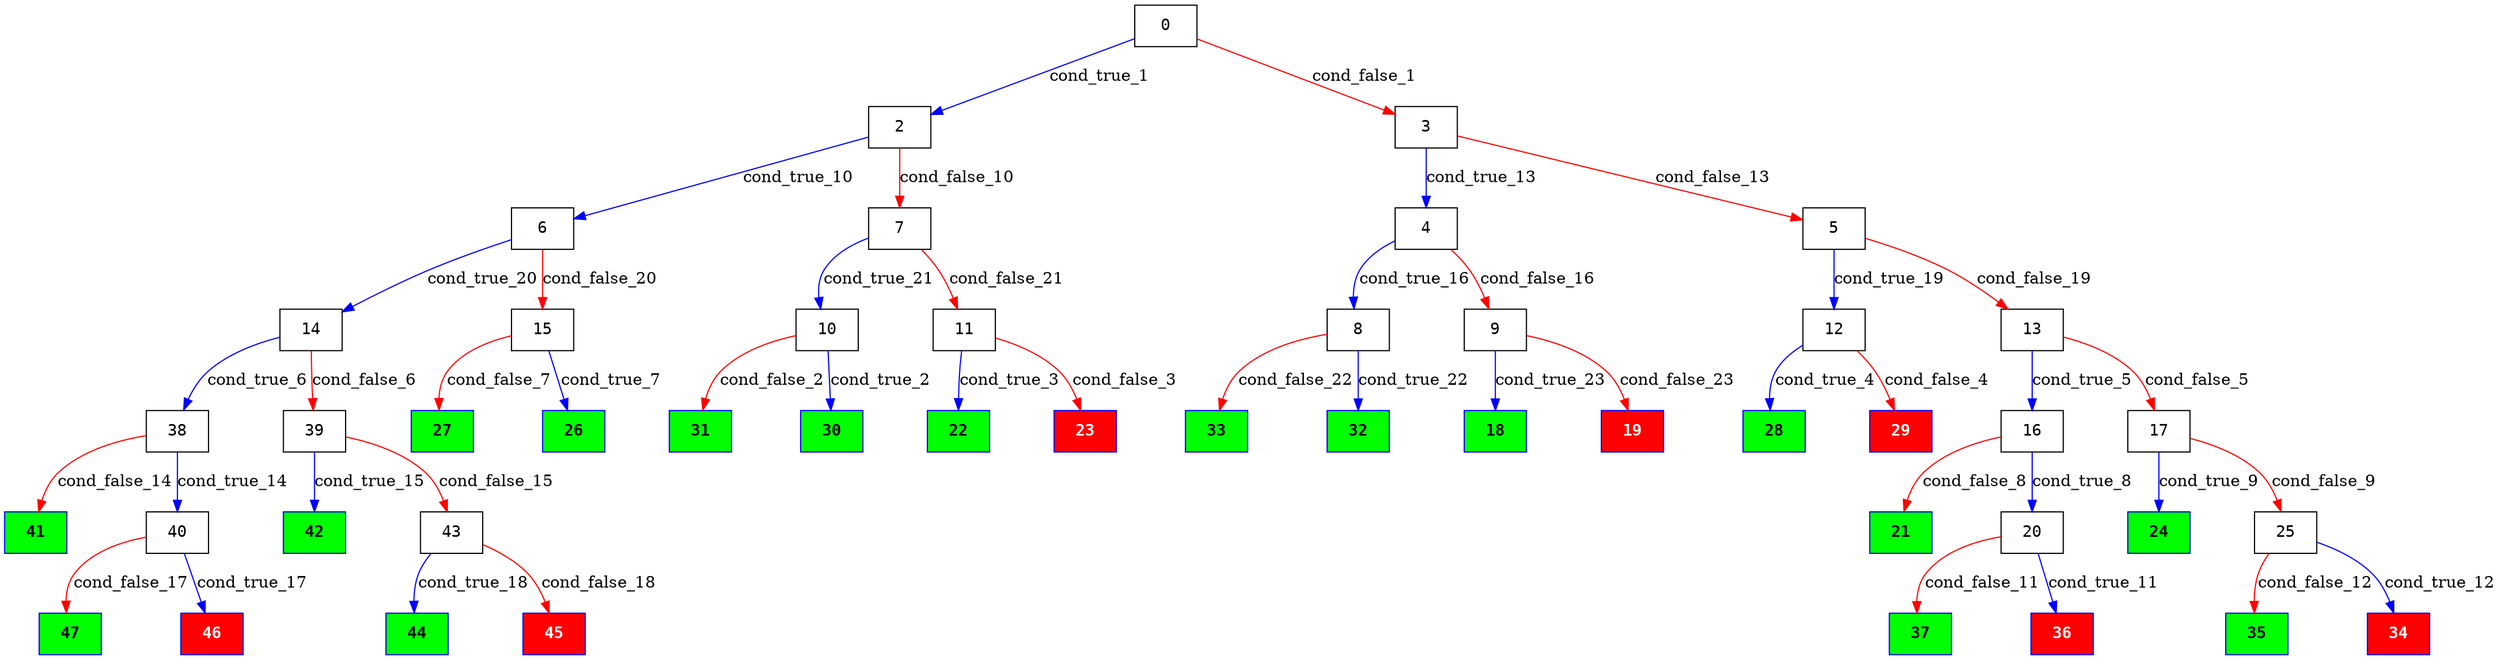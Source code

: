 digraph ExecutionTree {
	node [color=black fontname=Courier height=.5 shape=record]
	47 [color=blue, fillcolor=green, style=filled, fontcolor=black, fontname="Courier-Bold"]
	44 [color=blue, fillcolor=green, style=filled, fontcolor=black, fontname="Courier-Bold"]
	42 [color=blue, fillcolor=green, style=filled, fontcolor=black, fontname="Courier-Bold"]
	41 [color=blue, fillcolor=green, style=filled, fontcolor=black, fontname="Courier-Bold"]
	37 [color=blue, fillcolor=green, style=filled, fontcolor=black, fontname="Courier-Bold"]
	35 [color=blue, fillcolor=green, style=filled, fontcolor=black, fontname="Courier-Bold"]
	33 [color=blue, fillcolor=green, style=filled, fontcolor=black, fontname="Courier-Bold"]
	32 [color=blue, fillcolor=green, style=filled, fontcolor=black, fontname="Courier-Bold"]
	31 [color=blue, fillcolor=green, style=filled, fontcolor=black, fontname="Courier-Bold"]
	30 [color=blue, fillcolor=green, style=filled, fontcolor=black, fontname="Courier-Bold"]
	28 [color=blue, fillcolor=green, style=filled, fontcolor=black, fontname="Courier-Bold"]
	27 [color=blue, fillcolor=green, style=filled, fontcolor=black, fontname="Courier-Bold"]
	26 [color=blue, fillcolor=green, style=filled, fontcolor=black, fontname="Courier-Bold"]
	24 [color=blue, fillcolor=green, style=filled, fontcolor=black, fontname="Courier-Bold"]
	22 [color=blue, fillcolor=green, style=filled, fontcolor=black, fontname="Courier-Bold"]
	21 [color=blue, fillcolor=green, style=filled, fontcolor=black, fontname="Courier-Bold"]
	18 [color=blue, fillcolor=green, style=filled, fontcolor=black, fontname="Courier-Bold"]
	36 [color=blue, fillcolor=red, style=filled, fontcolor=white, fontname="Courier-Bold"]
	45 [color=blue, fillcolor=red, style=filled, fontcolor=white, fontname="Courier-Bold"]
	29 [color=blue, fillcolor=red, style=filled, fontcolor=white, fontname="Courier-Bold"]
	34 [color=blue, fillcolor=red, style=filled, fontcolor=white, fontname="Courier-Bold"]
	23 [color=blue, fillcolor=red, style=filled, fontcolor=white, fontname="Courier-Bold"]
	19 [color=blue, fillcolor=red, style=filled, fontcolor=white, fontname="Courier-Bold"]
	46 [color=blue, fillcolor=red, style=filled, fontcolor=white, fontname="Courier-Bold"]
	0 -> 2 [label=cond_true_1 color=blue]
	0 -> 3 [label=cond_false_1 color=red]
	2 -> 6 [label=cond_true_10 color=blue]
	2 -> 7 [label=cond_false_10 color=red]
	3 -> 4 [label=cond_true_13 color=blue]
	3 -> 5 [label=cond_false_13 color=red]
	10 -> 30 [label=cond_true_2 color=blue]
	10 -> 31 [label=cond_false_2 color=red]
	11 -> 22 [label=cond_true_3 color=blue]
	11 -> 23 [label=cond_false_3 color=red]
	12 -> 28 [label=cond_true_4 color=blue]
	12 -> 29 [label=cond_false_4 color=red]
	13 -> 16 [label=cond_true_5 color=blue]
	13 -> 17 [label=cond_false_5 color=red]
	16 -> 20 [label=cond_true_8 color=blue]
	16 -> 21 [label=cond_false_8 color=red]
	17 -> 24 [label=cond_true_9 color=blue]
	17 -> 25 [label=cond_false_9 color=red]
	14 -> 38 [label=cond_true_6 color=blue]
	14 -> 39 [label=cond_false_6 color=red]
	38 -> 40 [label=cond_true_14 color=blue]
	38 -> 41 [label=cond_false_14 color=red]
	39 -> 42 [label=cond_true_15 color=blue]
	39 -> 43 [label=cond_false_15 color=red]
	15 -> 26 [label=cond_true_7 color=blue]
	15 -> 27 [label=cond_false_7 color=red]
	20 -> 36 [label=cond_true_11 color=blue]
	20 -> 37 [label=cond_false_11 color=red]
	25 -> 34 [label=cond_true_12 color=blue]
	25 -> 35 [label=cond_false_12 color=red]
	6 -> 14 [label=cond_true_20 color=blue]
	6 -> 15 [label=cond_false_20 color=red]
	7 -> 10 [label=cond_true_21 color=blue]
	7 -> 11 [label=cond_false_21 color=red]
	4 -> 8 [label=cond_true_16 color=blue]
	4 -> 9 [label=cond_false_16 color=red]
	5 -> 12 [label=cond_true_19 color=blue]
	5 -> 13 [label=cond_false_19 color=red]
	40 -> 46 [label=cond_true_17 color=blue]
	40 -> 47 [label=cond_false_17 color=red]
	43 -> 44 [label=cond_true_18 color=blue]
	43 -> 45 [label=cond_false_18 color=red]
	8 -> 32 [label=cond_true_22 color=blue]
	8 -> 33 [label=cond_false_22 color=red]
	9 -> 18 [label=cond_true_23 color=blue]
	9 -> 19 [label=cond_false_23 color=red]
}

